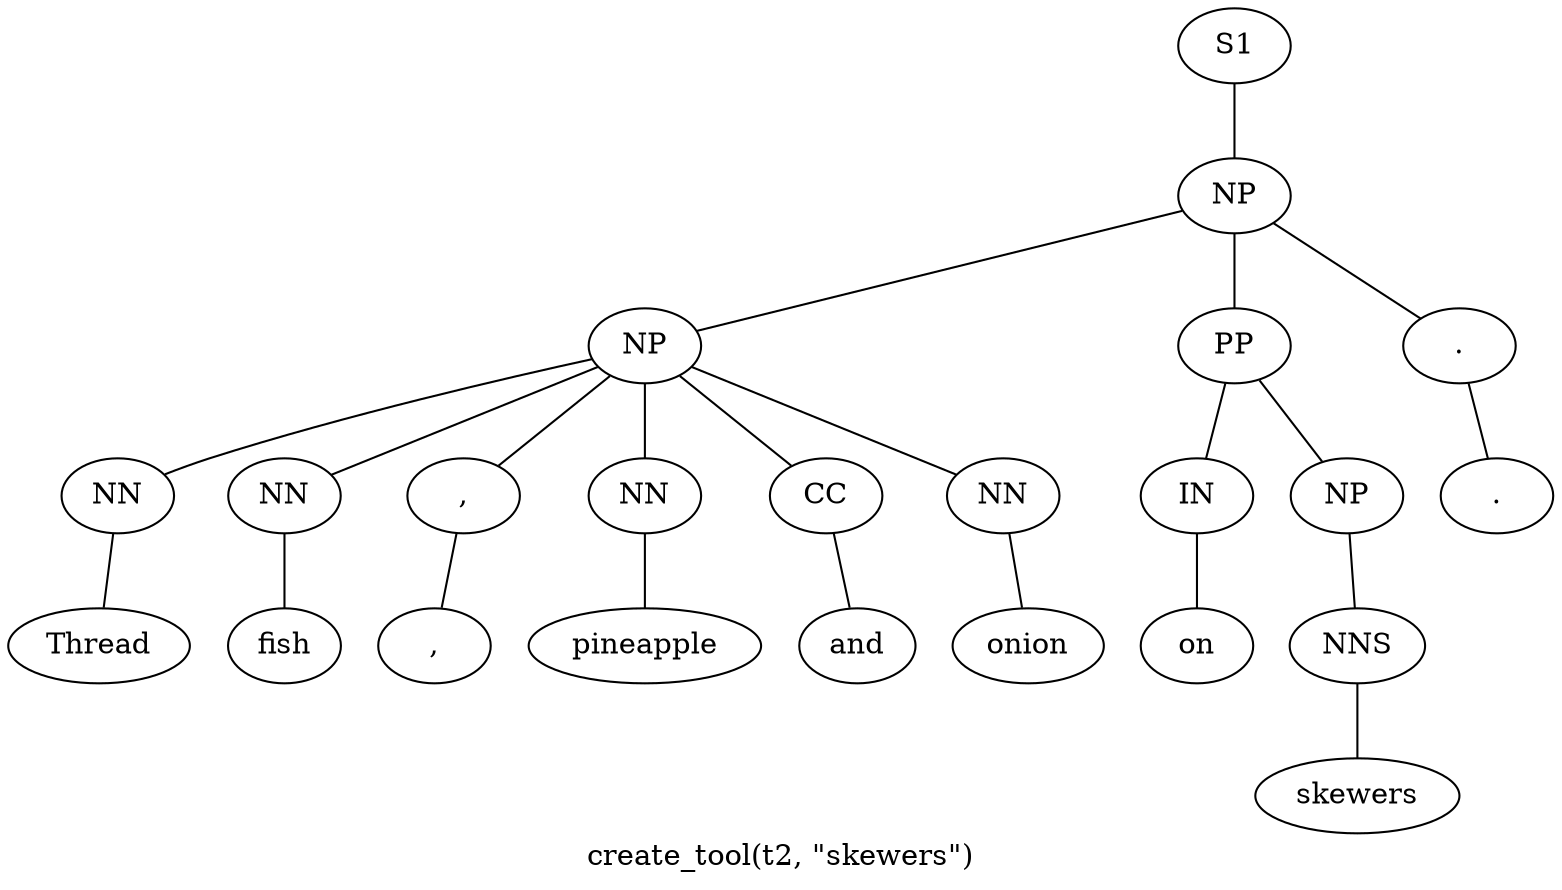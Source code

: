 graph SyntaxGraph {
	label = "create_tool(t2, \"skewers\")";
	Node0 [label="S1"];
	Node1 [label="NP"];
	Node2 [label="NP"];
	Node3 [label="NN"];
	Node4 [label="Thread"];
	Node5 [label="NN"];
	Node6 [label="fish"];
	Node7 [label=","];
	Node8 [label=","];
	Node9 [label="NN"];
	Node10 [label="pineapple"];
	Node11 [label="CC"];
	Node12 [label="and"];
	Node13 [label="NN"];
	Node14 [label="onion"];
	Node15 [label="PP"];
	Node16 [label="IN"];
	Node17 [label="on"];
	Node18 [label="NP"];
	Node19 [label="NNS"];
	Node20 [label="skewers"];
	Node21 [label="."];
	Node22 [label="."];

	Node0 -- Node1;
	Node1 -- Node2;
	Node1 -- Node15;
	Node1 -- Node21;
	Node2 -- Node3;
	Node2 -- Node5;
	Node2 -- Node7;
	Node2 -- Node9;
	Node2 -- Node11;
	Node2 -- Node13;
	Node3 -- Node4;
	Node5 -- Node6;
	Node7 -- Node8;
	Node9 -- Node10;
	Node11 -- Node12;
	Node13 -- Node14;
	Node15 -- Node16;
	Node15 -- Node18;
	Node16 -- Node17;
	Node18 -- Node19;
	Node19 -- Node20;
	Node21 -- Node22;
}